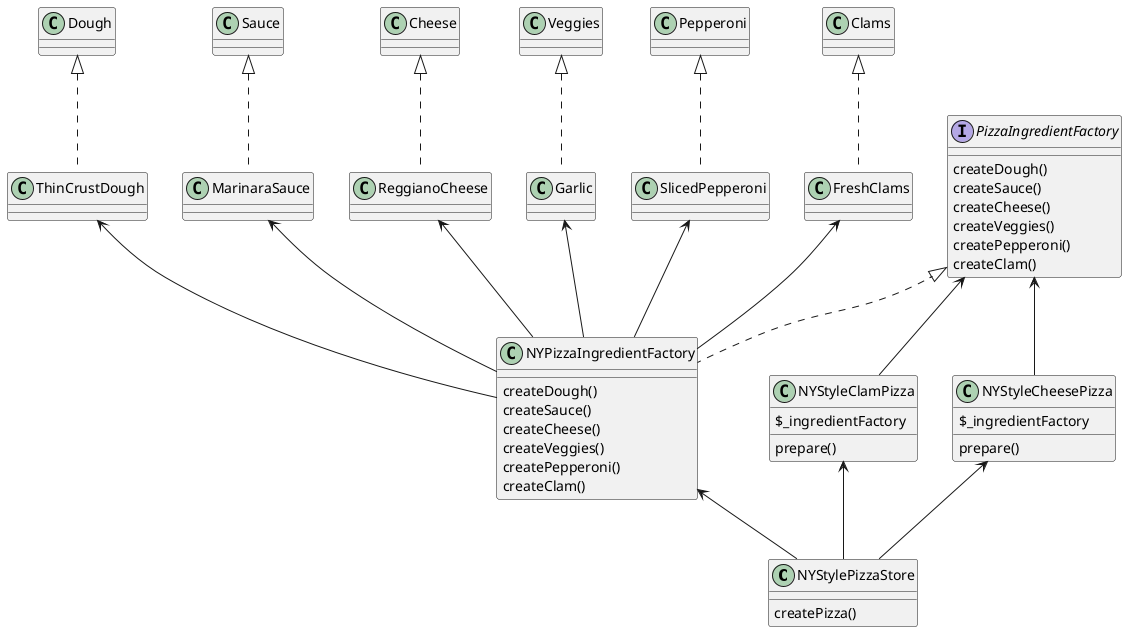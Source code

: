 @startuml

class NYStylePizzaStore
NYStylePizzaStore : createPizza()

NYPizzaIngredientFactory <-- NYStylePizzaStore

class NYStyleClamPizza
class NYStyleClamPizza
NYStyleCheesePizza : $_ingredientFactory
NYStyleCheesePizza : prepare()
NYStyleClamPizza : $_ingredientFactory
NYStyleClamPizza : prepare()

PizzaIngredientFactory <-- NYStyleCheesePizza
PizzaIngredientFactory <-- NYStyleClamPizza
NYStyleCheesePizza <-- NYStylePizzaStore
NYStyleClamPizza <-- NYStylePizzaStore

interface PizzaIngredientFactory
PizzaIngredientFactory : createDough()
PizzaIngredientFactory : createSauce()
PizzaIngredientFactory : createCheese()
PizzaIngredientFactory : createVeggies()
PizzaIngredientFactory : createPepperoni()
PizzaIngredientFactory : createClam()

PizzaIngredientFactory <|.. NYPizzaIngredientFactory
class NYPizzaIngredientFactory
NYPizzaIngredientFactory : createDough()
NYPizzaIngredientFactory : createSauce()
NYPizzaIngredientFactory : createCheese()
NYPizzaIngredientFactory : createVeggies()
NYPizzaIngredientFactory : createPepperoni()
NYPizzaIngredientFactory : createClam()

ThinCrustDough <-- NYPizzaIngredientFactory
MarinaraSauce <-- NYPizzaIngredientFactory
ReggianoCheese <-- NYPizzaIngredientFactory
Garlic <-- NYPizzaIngredientFactory
SlicedPepperoni <-- NYPizzaIngredientFactory
FreshClams <-- NYPizzaIngredientFactory

class ThinCrustDough
Dough <|.. ThinCrustDough

class MarinaraSauce
Sauce <|.. MarinaraSauce

class ReggianoCheese
Cheese <|.. ReggianoCheese

class Garlic
Veggies <|.. Garlic

class SlicedPepperoni
Pepperoni <|.. SlicedPepperoni

class FreshClams
Clams <|.. FreshClams



@enduml
